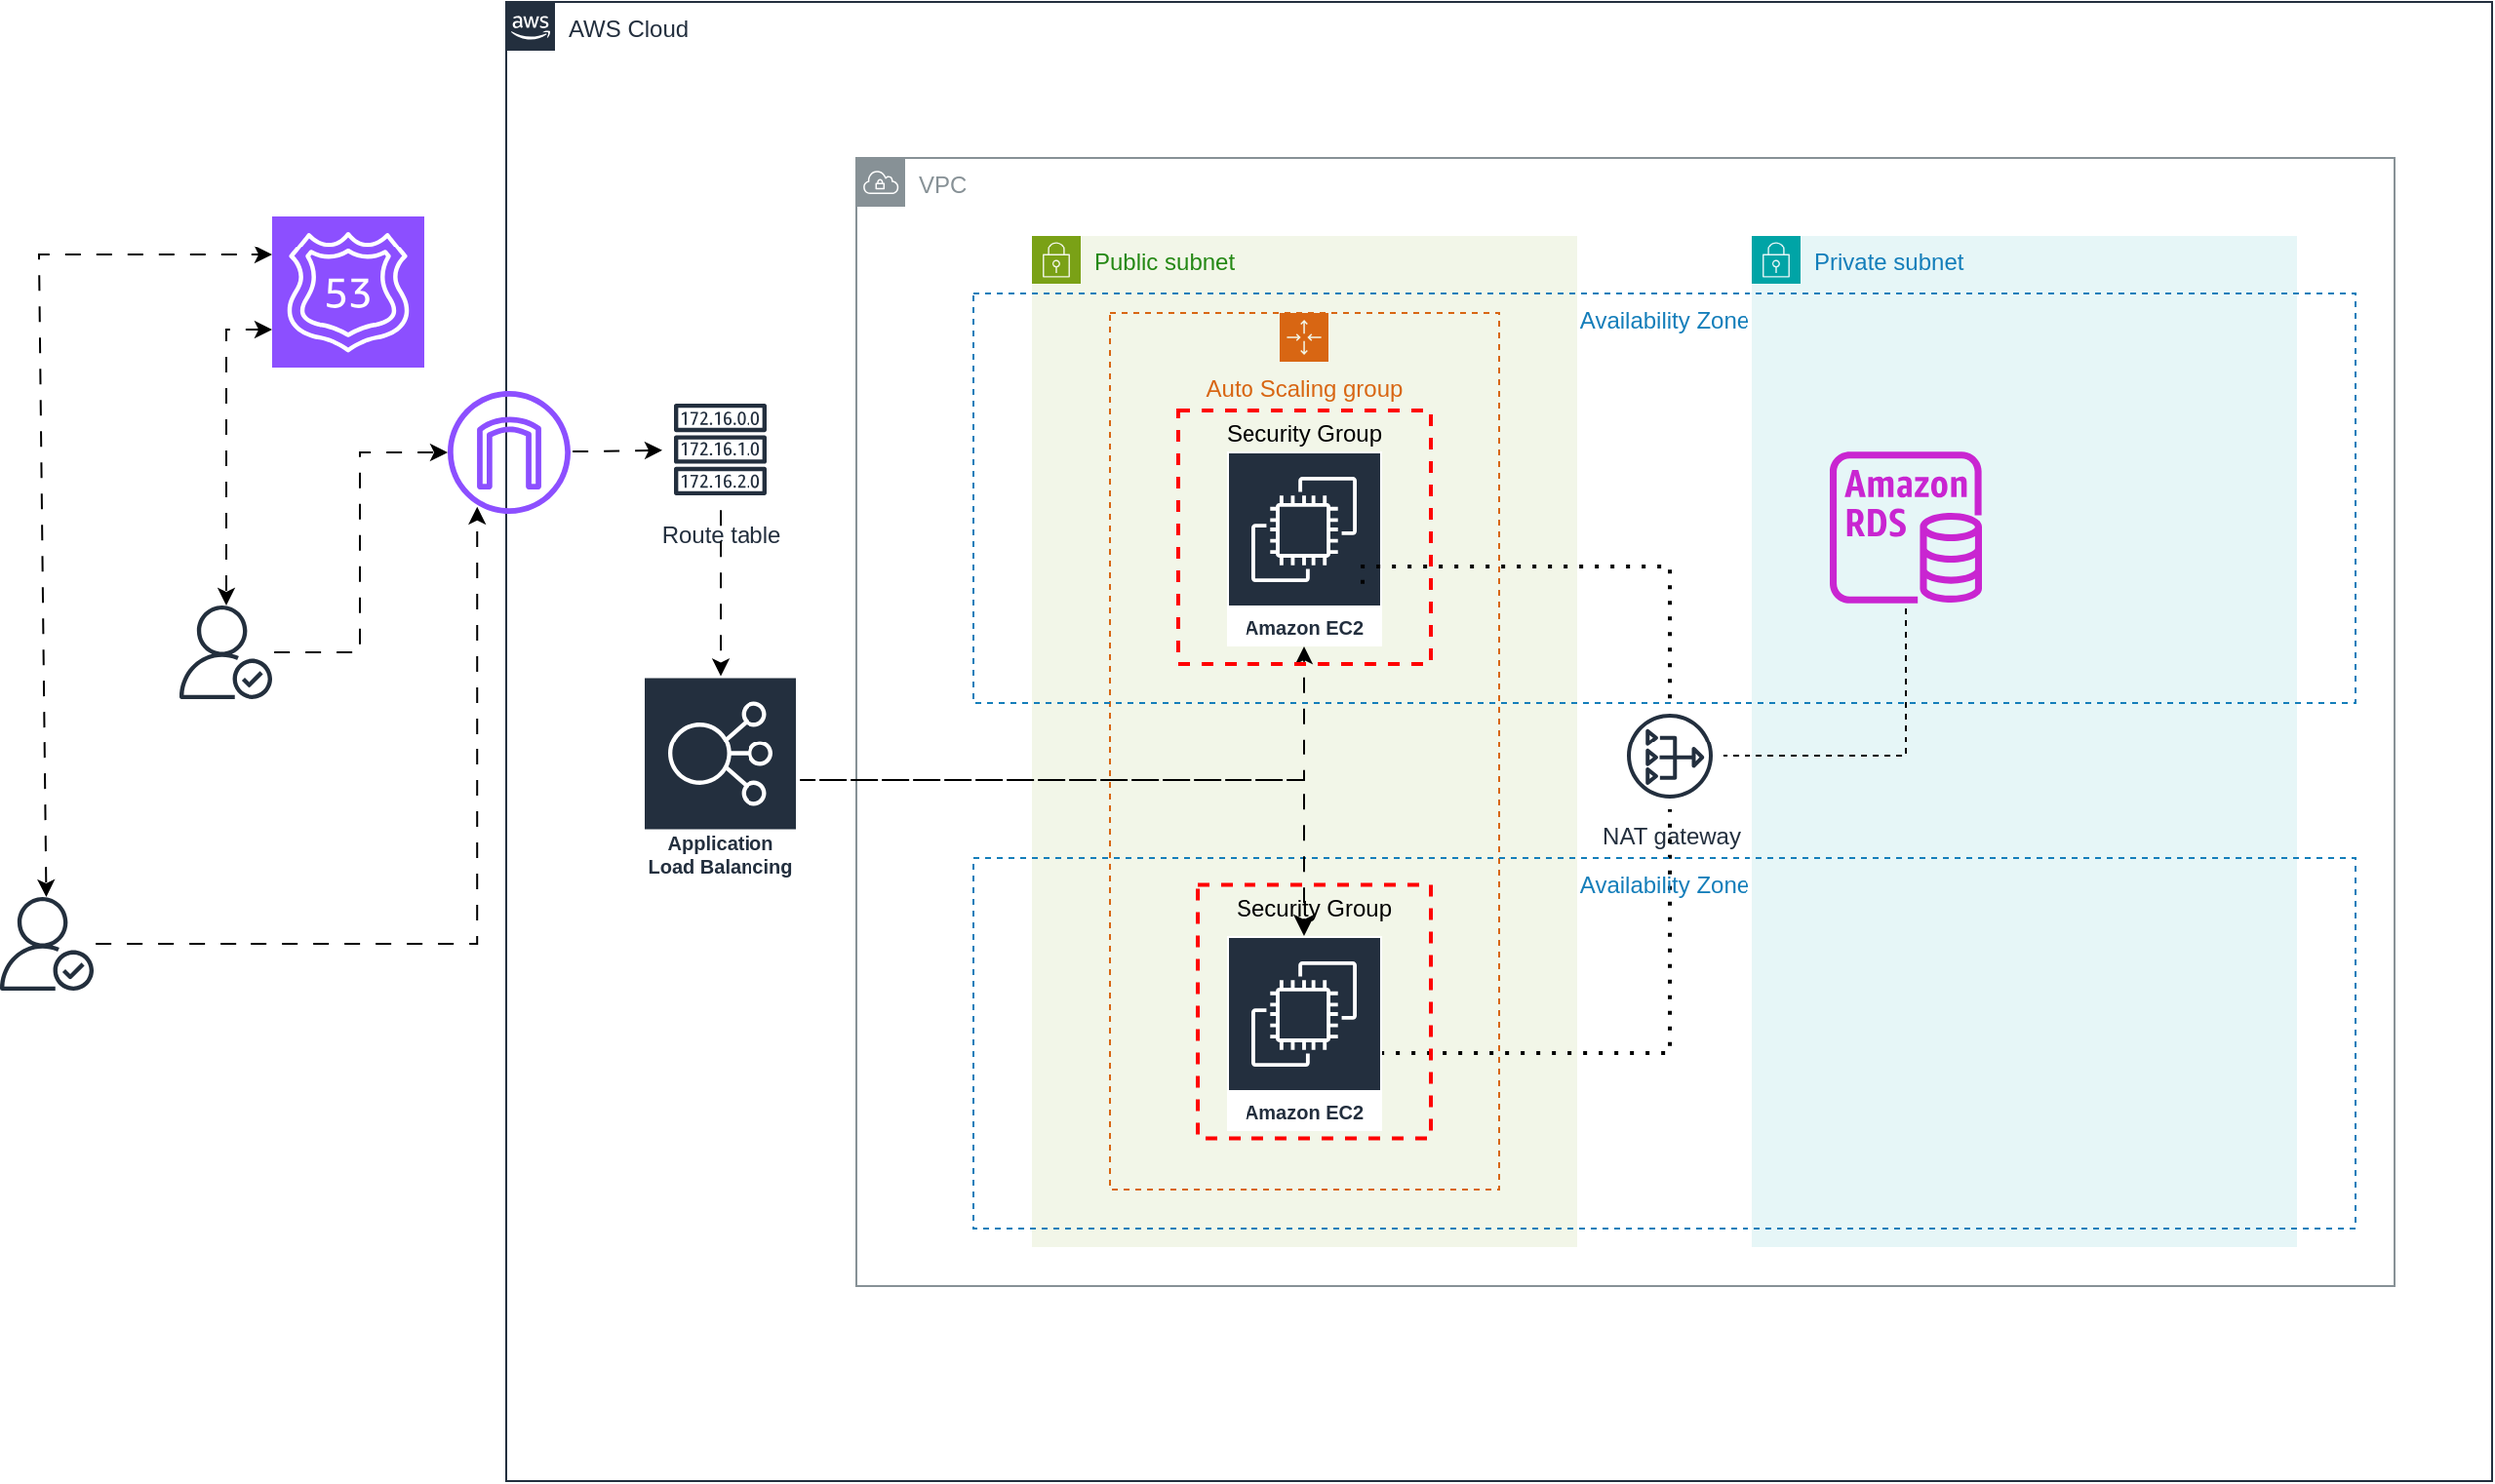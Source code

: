 <mxfile version="24.0.2" type="github">
  <diagram name="Page-1" id="-6b6y5ABlxM_4fnhheDl">
    <mxGraphModel dx="2927" dy="796" grid="1" gridSize="10" guides="1" tooltips="1" connect="1" arrows="1" fold="1" page="1" pageScale="1" pageWidth="1100" pageHeight="850" math="0" shadow="0">
      <root>
        <mxCell id="0" />
        <mxCell id="1" parent="0" />
        <mxCell id="KY4kB758Y9vI2yNSKOHS-4" value="AWS Cloud" style="points=[[0,0],[0.25,0],[0.5,0],[0.75,0],[1,0],[1,0.25],[1,0.5],[1,0.75],[1,1],[0.75,1],[0.5,1],[0.25,1],[0,1],[0,0.75],[0,0.5],[0,0.25]];outlineConnect=0;gradientColor=none;html=1;whiteSpace=wrap;fontSize=12;fontStyle=0;container=1;pointerEvents=0;collapsible=0;recursiveResize=0;shape=mxgraph.aws4.group;grIcon=mxgraph.aws4.group_aws_cloud_alt;strokeColor=#232F3E;fillColor=none;verticalAlign=top;align=left;spacingLeft=30;fontColor=#232F3E;dashed=0;" vertex="1" parent="1">
          <mxGeometry x="80" y="40" width="1020" height="760" as="geometry" />
        </mxCell>
        <mxCell id="KY4kB758Y9vI2yNSKOHS-5" value="VPC" style="sketch=0;outlineConnect=0;gradientColor=none;html=1;whiteSpace=wrap;fontSize=12;fontStyle=0;shape=mxgraph.aws4.group;grIcon=mxgraph.aws4.group_vpc;strokeColor=#879196;fillColor=none;verticalAlign=top;align=left;spacingLeft=30;fontColor=#879196;dashed=0;" vertex="1" parent="KY4kB758Y9vI2yNSKOHS-4">
          <mxGeometry x="180" y="80" width="790" height="580" as="geometry" />
        </mxCell>
        <mxCell id="KY4kB758Y9vI2yNSKOHS-7" value="Private subnet" style="points=[[0,0],[0.25,0],[0.5,0],[0.75,0],[1,0],[1,0.25],[1,0.5],[1,0.75],[1,1],[0.75,1],[0.5,1],[0.25,1],[0,1],[0,0.75],[0,0.5],[0,0.25]];outlineConnect=0;gradientColor=none;html=1;whiteSpace=wrap;fontSize=12;fontStyle=0;container=1;pointerEvents=0;collapsible=0;recursiveResize=0;shape=mxgraph.aws4.group;grIcon=mxgraph.aws4.group_security_group;grStroke=0;strokeColor=#00A4A6;fillColor=#E6F6F7;verticalAlign=top;align=left;spacingLeft=30;fontColor=#147EBA;dashed=0;" vertex="1" parent="KY4kB758Y9vI2yNSKOHS-4">
          <mxGeometry x="640" y="120" width="280" height="520" as="geometry" />
        </mxCell>
        <mxCell id="KY4kB758Y9vI2yNSKOHS-8" value="Public subnet" style="points=[[0,0],[0.25,0],[0.5,0],[0.75,0],[1,0],[1,0.25],[1,0.5],[1,0.75],[1,1],[0.75,1],[0.5,1],[0.25,1],[0,1],[0,0.75],[0,0.5],[0,0.25]];outlineConnect=0;gradientColor=none;html=1;whiteSpace=wrap;fontSize=12;fontStyle=0;container=1;pointerEvents=0;collapsible=0;recursiveResize=0;shape=mxgraph.aws4.group;grIcon=mxgraph.aws4.group_security_group;grStroke=0;strokeColor=#7AA116;fillColor=#F2F6E8;verticalAlign=top;align=left;spacingLeft=30;fontColor=#248814;dashed=0;" vertex="1" parent="KY4kB758Y9vI2yNSKOHS-4">
          <mxGeometry x="270" y="120" width="280" height="520" as="geometry" />
        </mxCell>
        <mxCell id="KY4kB758Y9vI2yNSKOHS-9" value="Auto Scaling group" style="points=[[0,0],[0.25,0],[0.5,0],[0.75,0],[1,0],[1,0.25],[1,0.5],[1,0.75],[1,1],[0.75,1],[0.5,1],[0.25,1],[0,1],[0,0.75],[0,0.5],[0,0.25]];outlineConnect=0;gradientColor=none;html=1;whiteSpace=wrap;fontSize=12;fontStyle=0;container=1;pointerEvents=0;collapsible=0;recursiveResize=0;shape=mxgraph.aws4.groupCenter;grIcon=mxgraph.aws4.group_auto_scaling_group;grStroke=1;strokeColor=#D86613;fillColor=none;verticalAlign=top;align=center;fontColor=#D86613;dashed=1;spacingTop=25;" vertex="1" parent="KY4kB758Y9vI2yNSKOHS-8">
          <mxGeometry x="40" y="40" width="200" height="450" as="geometry" />
        </mxCell>
        <mxCell id="KY4kB758Y9vI2yNSKOHS-18" value="" style="sketch=0;outlineConnect=0;fontColor=#232F3E;gradientColor=none;fillColor=#8C4FFF;strokeColor=none;dashed=0;verticalLabelPosition=bottom;verticalAlign=top;align=center;html=1;fontSize=12;fontStyle=0;aspect=fixed;pointerEvents=1;shape=mxgraph.aws4.internet_gateway;" vertex="1" parent="KY4kB758Y9vI2yNSKOHS-4">
          <mxGeometry x="-30" y="200" width="63" height="63" as="geometry" />
        </mxCell>
        <mxCell id="KY4kB758Y9vI2yNSKOHS-19" value="NAT gateway" style="sketch=0;outlineConnect=0;fontColor=#232F3E;gradientColor=none;strokeColor=#232F3E;fillColor=#ffffff;dashed=0;verticalLabelPosition=bottom;verticalAlign=top;align=center;html=1;fontSize=12;fontStyle=0;aspect=fixed;shape=mxgraph.aws4.resourceIcon;resIcon=mxgraph.aws4.nat_gateway;" vertex="1" parent="KY4kB758Y9vI2yNSKOHS-4">
          <mxGeometry x="570" y="360" width="55" height="55" as="geometry" />
        </mxCell>
        <mxCell id="KY4kB758Y9vI2yNSKOHS-20" value="Route table" style="sketch=0;outlineConnect=0;fontColor=#232F3E;gradientColor=none;strokeColor=#232F3E;fillColor=#ffffff;dashed=0;verticalLabelPosition=bottom;verticalAlign=top;align=center;html=1;fontSize=12;fontStyle=0;aspect=fixed;shape=mxgraph.aws4.resourceIcon;resIcon=mxgraph.aws4.route_table;" vertex="1" parent="KY4kB758Y9vI2yNSKOHS-4">
          <mxGeometry x="80" y="200" width="60" height="60" as="geometry" />
        </mxCell>
        <mxCell id="KY4kB758Y9vI2yNSKOHS-17" value="" style="sketch=0;outlineConnect=0;fontColor=#232F3E;gradientColor=none;fillColor=#C925D1;strokeColor=none;dashed=0;verticalLabelPosition=bottom;verticalAlign=top;align=center;html=1;fontSize=12;fontStyle=0;aspect=fixed;pointerEvents=1;shape=mxgraph.aws4.rds_instance;" vertex="1" parent="KY4kB758Y9vI2yNSKOHS-4">
          <mxGeometry x="680" y="231" width="78" height="78" as="geometry" />
        </mxCell>
        <mxCell id="KY4kB758Y9vI2yNSKOHS-21" value="Application Load Balancing" style="sketch=0;outlineConnect=0;fontColor=#232F3E;gradientColor=none;strokeColor=#ffffff;fillColor=#232F3E;dashed=0;verticalLabelPosition=middle;verticalAlign=bottom;align=center;html=1;whiteSpace=wrap;fontSize=10;fontStyle=1;spacing=3;shape=mxgraph.aws4.productIcon;prIcon=mxgraph.aws4.elastic_load_balancing;" vertex="1" parent="KY4kB758Y9vI2yNSKOHS-4">
          <mxGeometry x="70" y="346.25" width="80" height="107.5" as="geometry" />
        </mxCell>
        <mxCell id="KY4kB758Y9vI2yNSKOHS-41" value="" style="endArrow=classic;html=1;rounded=0;flowAnimation=1;shadow=0;textShadow=0;" edge="1" parent="KY4kB758Y9vI2yNSKOHS-4" source="KY4kB758Y9vI2yNSKOHS-18" target="KY4kB758Y9vI2yNSKOHS-20">
          <mxGeometry width="50" height="50" relative="1" as="geometry">
            <mxPoint x="30" y="240" as="sourcePoint" />
            <mxPoint x="80" y="190" as="targetPoint" />
          </mxGeometry>
        </mxCell>
        <mxCell id="KY4kB758Y9vI2yNSKOHS-43" value="" style="endArrow=classic;html=1;rounded=0;flowAnimation=1;shadow=0;textShadow=0;" edge="1" parent="KY4kB758Y9vI2yNSKOHS-4" source="KY4kB758Y9vI2yNSKOHS-20" target="KY4kB758Y9vI2yNSKOHS-21">
          <mxGeometry width="50" height="50" relative="1" as="geometry">
            <mxPoint x="130" y="290" as="sourcePoint" />
            <mxPoint x="80" y="340" as="targetPoint" />
          </mxGeometry>
        </mxCell>
        <mxCell id="KY4kB758Y9vI2yNSKOHS-46" value="" style="endArrow=classic;html=1;rounded=0;edgeStyle=elbowEdgeStyle;elbow=vertical;flowAnimation=1;shadow=0;textShadow=0;" edge="1" parent="KY4kB758Y9vI2yNSKOHS-4" target="KY4kB758Y9vI2yNSKOHS-10">
          <mxGeometry width="50" height="50" relative="1" as="geometry">
            <mxPoint x="150" y="400" as="sourcePoint" />
            <mxPoint x="200" y="350" as="targetPoint" />
            <Array as="points">
              <mxPoint x="280" y="400" />
            </Array>
          </mxGeometry>
        </mxCell>
        <mxCell id="KY4kB758Y9vI2yNSKOHS-10" value="Amazon EC2" style="sketch=0;outlineConnect=0;fontColor=#232F3E;gradientColor=none;strokeColor=#ffffff;fillColor=#232F3E;dashed=0;verticalLabelPosition=middle;verticalAlign=bottom;align=center;html=1;whiteSpace=wrap;fontSize=10;fontStyle=1;spacing=3;shape=mxgraph.aws4.productIcon;prIcon=mxgraph.aws4.ec2;" vertex="1" parent="KY4kB758Y9vI2yNSKOHS-4">
          <mxGeometry x="370" y="231" width="80" height="100" as="geometry" />
        </mxCell>
        <mxCell id="KY4kB758Y9vI2yNSKOHS-48" value="" style="endArrow=none;dashed=1;html=1;dashPattern=1 3;strokeWidth=2;rounded=0;edgeStyle=elbowEdgeStyle;elbow=vertical;flowAnimation=1;shadow=0;textShadow=0;" edge="1" parent="KY4kB758Y9vI2yNSKOHS-4" target="KY4kB758Y9vI2yNSKOHS-19">
          <mxGeometry width="50" height="50" relative="1" as="geometry">
            <mxPoint x="440" y="300" as="sourcePoint" />
            <mxPoint x="490" y="250" as="targetPoint" />
            <Array as="points">
              <mxPoint x="520" y="290" />
            </Array>
          </mxGeometry>
        </mxCell>
        <mxCell id="KY4kB758Y9vI2yNSKOHS-51" value="" style="endArrow=none;dashed=1;html=1;dashPattern=1 3;strokeWidth=2;rounded=0;edgeStyle=orthogonalEdgeStyle;elbow=vertical;exitX=0.875;exitY=0.6;exitDx=0;exitDy=0;exitPerimeter=0;flowAnimation=1;shadow=0;textShadow=0;" edge="1" parent="KY4kB758Y9vI2yNSKOHS-4" source="KY4kB758Y9vI2yNSKOHS-11" target="KY4kB758Y9vI2yNSKOHS-19">
          <mxGeometry width="50" height="50" relative="1" as="geometry">
            <mxPoint x="450" y="500" as="sourcePoint" />
            <mxPoint x="500" y="450" as="targetPoint" />
          </mxGeometry>
        </mxCell>
        <mxCell id="KY4kB758Y9vI2yNSKOHS-52" value="" style="endArrow=none;dashed=1;html=1;rounded=0;edgeStyle=orthogonalEdgeStyle;elbow=vertical;flowAnimation=1;shadow=0;textShadow=0;" edge="1" parent="KY4kB758Y9vI2yNSKOHS-4" source="KY4kB758Y9vI2yNSKOHS-19" target="KY4kB758Y9vI2yNSKOHS-17">
          <mxGeometry width="50" height="50" relative="1" as="geometry">
            <mxPoint x="600" y="420" as="sourcePoint" />
            <mxPoint x="650" y="370" as="targetPoint" />
            <Array as="points">
              <mxPoint x="719" y="388" />
            </Array>
          </mxGeometry>
        </mxCell>
        <mxCell id="KY4kB758Y9vI2yNSKOHS-53" value="Security Group" style="fontStyle=0;verticalAlign=top;align=center;spacingTop=-2;fillColor=none;rounded=0;whiteSpace=wrap;html=1;strokeColor=#FF0000;strokeWidth=2;dashed=1;container=1;collapsible=0;expand=0;recursiveResize=0;" vertex="1" parent="KY4kB758Y9vI2yNSKOHS-4">
          <mxGeometry x="345" y="210" width="130" height="130" as="geometry" />
        </mxCell>
        <mxCell id="KY4kB758Y9vI2yNSKOHS-11" value="Amazon EC2" style="sketch=0;outlineConnect=0;fontColor=#232F3E;gradientColor=none;strokeColor=#ffffff;fillColor=#232F3E;dashed=0;verticalLabelPosition=middle;verticalAlign=bottom;align=center;html=1;whiteSpace=wrap;fontSize=10;fontStyle=1;spacing=3;shape=mxgraph.aws4.productIcon;prIcon=mxgraph.aws4.ec2;" vertex="1" parent="KY4kB758Y9vI2yNSKOHS-4">
          <mxGeometry x="370" y="480" width="80" height="100" as="geometry" />
        </mxCell>
        <mxCell id="KY4kB758Y9vI2yNSKOHS-54" value="Security Group" style="fontStyle=0;verticalAlign=top;align=center;spacingTop=-2;fillColor=none;rounded=0;whiteSpace=wrap;html=1;strokeColor=#FF0000;strokeWidth=2;dashed=1;container=1;collapsible=0;expand=0;recursiveResize=0;" vertex="1" parent="KY4kB758Y9vI2yNSKOHS-4">
          <mxGeometry x="355" y="453.75" width="120" height="130" as="geometry" />
        </mxCell>
        <mxCell id="KY4kB758Y9vI2yNSKOHS-12" value="Availability Zone" style="fillColor=none;strokeColor=#147EBA;dashed=1;verticalAlign=top;fontStyle=0;fontColor=#147EBA;whiteSpace=wrap;html=1;rounded=0;glass=0;shadow=0;textShadow=0;" vertex="1" parent="KY4kB758Y9vI2yNSKOHS-4">
          <mxGeometry x="240" y="150" width="710" height="210" as="geometry" />
        </mxCell>
        <mxCell id="KY4kB758Y9vI2yNSKOHS-13" value="Availability Zone" style="fillColor=none;strokeColor=#147EBA;dashed=1;verticalAlign=top;fontStyle=0;fontColor=#147EBA;whiteSpace=wrap;html=1;" vertex="1" parent="KY4kB758Y9vI2yNSKOHS-4">
          <mxGeometry x="240" y="440" width="710" height="190" as="geometry" />
        </mxCell>
        <mxCell id="KY4kB758Y9vI2yNSKOHS-23" value="" style="sketch=0;outlineConnect=0;fontColor=#232F3E;gradientColor=none;fillColor=#232F3D;strokeColor=none;dashed=0;verticalLabelPosition=bottom;verticalAlign=top;align=center;html=1;fontSize=12;fontStyle=0;aspect=fixed;pointerEvents=1;shape=mxgraph.aws4.authenticated_user;" vertex="1" parent="1">
          <mxGeometry x="-88" y="350" width="48" height="48" as="geometry" />
        </mxCell>
        <mxCell id="KY4kB758Y9vI2yNSKOHS-24" value="" style="sketch=0;outlineConnect=0;fontColor=#232F3E;gradientColor=none;fillColor=#232F3D;strokeColor=none;dashed=0;verticalLabelPosition=bottom;verticalAlign=top;align=center;html=1;fontSize=12;fontStyle=0;aspect=fixed;pointerEvents=1;shape=mxgraph.aws4.authenticated_user;" vertex="1" parent="1">
          <mxGeometry x="-180" y="500" width="48" height="48" as="geometry" />
        </mxCell>
        <mxCell id="KY4kB758Y9vI2yNSKOHS-25" value="" style="sketch=0;points=[[0,0,0],[0.25,0,0],[0.5,0,0],[0.75,0,0],[1,0,0],[0,1,0],[0.25,1,0],[0.5,1,0],[0.75,1,0],[1,1,0],[0,0.25,0],[0,0.5,0],[0,0.75,0],[1,0.25,0],[1,0.5,0],[1,0.75,0]];outlineConnect=0;fontColor=#232F3E;fillColor=#8C4FFF;strokeColor=#ffffff;dashed=0;verticalLabelPosition=bottom;verticalAlign=top;align=center;html=1;fontSize=12;fontStyle=0;aspect=fixed;shape=mxgraph.aws4.resourceIcon;resIcon=mxgraph.aws4.route_53;" vertex="1" parent="1">
          <mxGeometry x="-40" y="150" width="78" height="78" as="geometry" />
        </mxCell>
        <mxCell id="KY4kB758Y9vI2yNSKOHS-34" value="" style="endArrow=classic;startArrow=classic;html=1;rounded=0;entryX=0;entryY=0.75;entryDx=0;entryDy=0;entryPerimeter=0;flowAnimation=1;shadow=0;textShadow=0;edgeStyle=orthogonalEdgeStyle;elbow=vertical;" edge="1" parent="1" source="KY4kB758Y9vI2yNSKOHS-23" target="KY4kB758Y9vI2yNSKOHS-25">
          <mxGeometry width="50" height="50" relative="1" as="geometry">
            <mxPoint x="-110" y="320" as="sourcePoint" />
            <mxPoint x="-60" y="270" as="targetPoint" />
          </mxGeometry>
        </mxCell>
        <mxCell id="KY4kB758Y9vI2yNSKOHS-36" value="" style="endArrow=classic;startArrow=classic;html=1;rounded=0;flowAnimation=1;shadow=0;textShadow=0;" edge="1" parent="1" source="KY4kB758Y9vI2yNSKOHS-24">
          <mxGeometry width="50" height="50" relative="1" as="geometry">
            <mxPoint x="-190" y="390" as="sourcePoint" />
            <mxPoint x="-40" y="170" as="targetPoint" />
            <Array as="points">
              <mxPoint x="-160" y="170" />
            </Array>
          </mxGeometry>
        </mxCell>
        <mxCell id="KY4kB758Y9vI2yNSKOHS-37" value="" style="endArrow=classic;html=1;rounded=0;flowAnimation=1;shadow=0;textShadow=0;edgeStyle=elbowEdgeStyle;" edge="1" parent="1" source="KY4kB758Y9vI2yNSKOHS-23" target="KY4kB758Y9vI2yNSKOHS-18">
          <mxGeometry width="50" height="50" relative="1" as="geometry">
            <mxPoint x="-50" y="340" as="sourcePoint" />
            <mxPoint y="290" as="targetPoint" />
          </mxGeometry>
        </mxCell>
        <mxCell id="KY4kB758Y9vI2yNSKOHS-40" value="" style="endArrow=classic;html=1;rounded=0;entryX=0.24;entryY=0.943;entryDx=0;entryDy=0;entryPerimeter=0;edgeStyle=orthogonalEdgeStyle;flowAnimation=1;shadow=0;textShadow=0;" edge="1" parent="1" source="KY4kB758Y9vI2yNSKOHS-24" target="KY4kB758Y9vI2yNSKOHS-18">
          <mxGeometry width="50" height="50" relative="1" as="geometry">
            <mxPoint x="-180" y="480" as="sourcePoint" />
            <mxPoint x="90" y="320" as="targetPoint" />
          </mxGeometry>
        </mxCell>
        <mxCell id="KY4kB758Y9vI2yNSKOHS-47" value="" style="edgeStyle=segmentEdgeStyle;endArrow=classic;html=1;curved=0;rounded=0;endSize=8;startSize=8;flowAnimation=1;shadow=0;textShadow=0;" edge="1" parent="1" target="KY4kB758Y9vI2yNSKOHS-11">
          <mxGeometry width="50" height="50" relative="1" as="geometry">
            <mxPoint x="240" y="440" as="sourcePoint" />
            <mxPoint x="570" y="390" as="targetPoint" />
          </mxGeometry>
        </mxCell>
      </root>
    </mxGraphModel>
  </diagram>
</mxfile>

